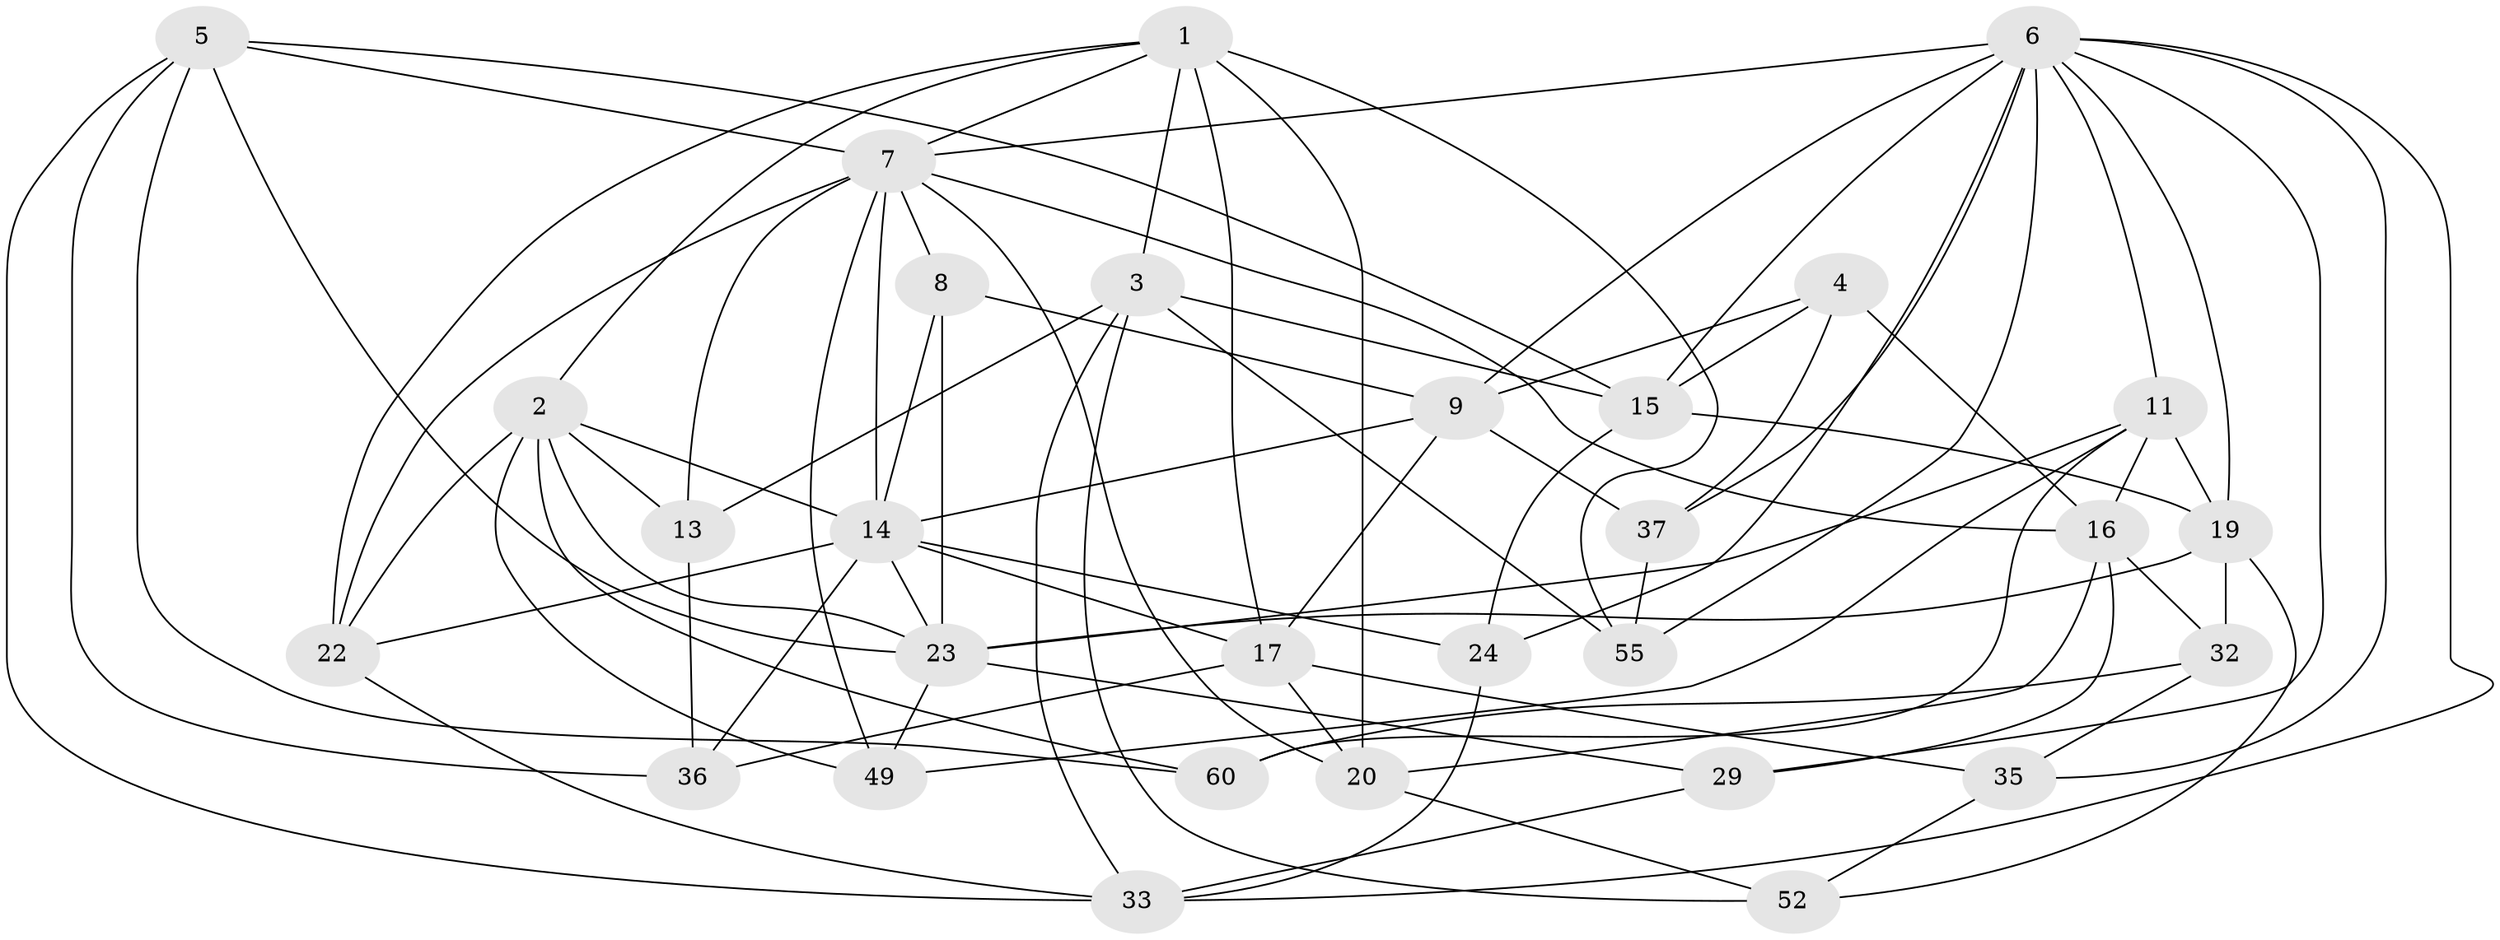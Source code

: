 // original degree distribution, {4: 1.0}
// Generated by graph-tools (version 1.1) at 2025/16/03/09/25 04:16:32]
// undirected, 30 vertices, 84 edges
graph export_dot {
graph [start="1"]
  node [color=gray90,style=filled];
  1 [super="+21"];
  2 [super="+38+44"];
  3 [super="+12"];
  4;
  5 [super="+53"];
  6 [super="+28+18"];
  7 [super="+10+42+54+26"];
  8;
  9 [super="+34"];
  11 [super="+30"];
  13;
  14 [super="+31"];
  15 [super="+45"];
  16 [super="+27"];
  17 [super="+43"];
  19 [super="+46"];
  20 [super="+50"];
  22 [super="+48+25"];
  23 [super="+47+58"];
  24;
  29;
  32;
  33 [super="+57"];
  35;
  36;
  37;
  49;
  52;
  55;
  60;
  1 -- 22;
  1 -- 2;
  1 -- 17;
  1 -- 3;
  1 -- 20 [weight=2];
  1 -- 55;
  1 -- 7;
  2 -- 49;
  2 -- 13;
  2 -- 60;
  2 -- 23;
  2 -- 14;
  2 -- 22 [weight=2];
  3 -- 52;
  3 -- 15;
  3 -- 33;
  3 -- 13;
  3 -- 55;
  4 -- 9;
  4 -- 37;
  4 -- 15;
  4 -- 16;
  5 -- 15;
  5 -- 36;
  5 -- 33;
  5 -- 60;
  5 -- 23;
  5 -- 7;
  6 -- 29;
  6 -- 35;
  6 -- 15;
  6 -- 37;
  6 -- 19;
  6 -- 55;
  6 -- 24;
  6 -- 11;
  6 -- 9;
  6 -- 33;
  6 -- 7 [weight=2];
  7 -- 16;
  7 -- 49;
  7 -- 8;
  7 -- 20;
  7 -- 22 [weight=2];
  7 -- 13;
  7 -- 14;
  8 -- 23;
  8 -- 14;
  8 -- 9;
  9 -- 14;
  9 -- 37;
  9 -- 17;
  11 -- 60;
  11 -- 49;
  11 -- 23;
  11 -- 16;
  11 -- 19;
  13 -- 36;
  14 -- 23;
  14 -- 36;
  14 -- 22 [weight=2];
  14 -- 24;
  14 -- 17;
  15 -- 24;
  15 -- 19;
  16 -- 29;
  16 -- 20;
  16 -- 32;
  17 -- 36;
  17 -- 35;
  17 -- 20;
  19 -- 52;
  19 -- 32;
  19 -- 23;
  20 -- 52;
  22 -- 33;
  23 -- 29;
  23 -- 49;
  24 -- 33;
  29 -- 33;
  32 -- 35;
  32 -- 60;
  35 -- 52;
  37 -- 55;
}

